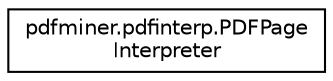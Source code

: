 digraph "Graphical Class Hierarchy"
{
 // LATEX_PDF_SIZE
  edge [fontname="Helvetica",fontsize="10",labelfontname="Helvetica",labelfontsize="10"];
  node [fontname="Helvetica",fontsize="10",shape=record];
  rankdir="LR";
  Node0 [label="pdfminer.pdfinterp.PDFPage\lInterpreter",height=0.2,width=0.4,color="black", fillcolor="white", style="filled",URL="$classpdfminer_1_1pdfinterp_1_1PDFPageInterpreter.html",tooltip=" "];
}
